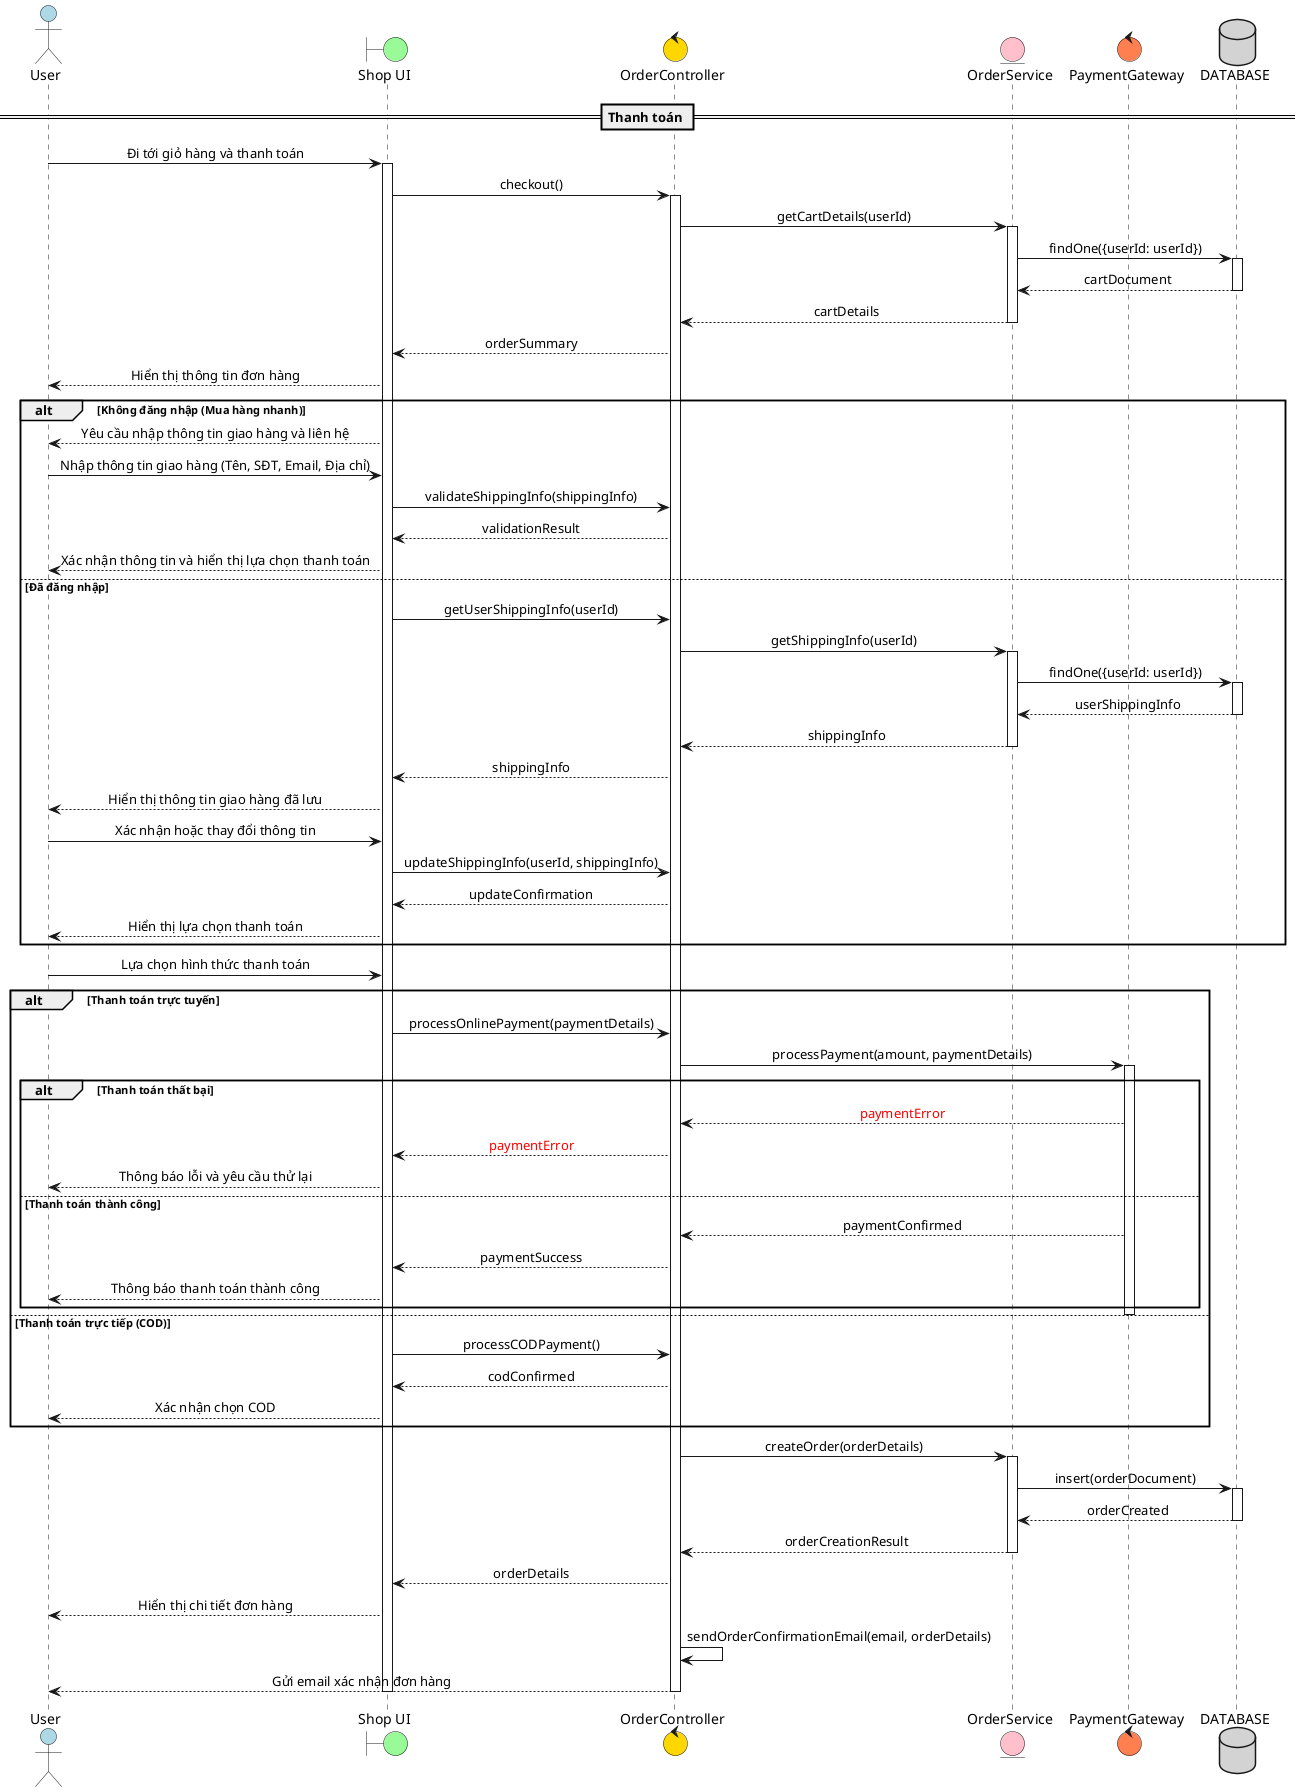 @startuml Thanh toán đơn hàng
skinparam sequenceMessageAlign center
skinparam responseMessageBelowArrow true
skinparam backgroundColor #FFFFFF
skinparam transparentBackground false

actor "User" as User #lightblue
boundary "Shop UI" as UI #palegreen
control "OrderController" as OC #gold
entity "OrderService" as OS #pink
control "PaymentGateway" as PG #coral
database "DATABASE" as DB #lightgray

== Thanh toán ==
User -> UI : Đi tới giỏ hàng và thanh toán
activate UI
UI -> OC : checkout()
activate OC
OC -> OS : getCartDetails(userId)
activate OS
OS -> DB : findOne({userId: userId})
activate DB
DB --> OS : cartDocument
deactivate DB
OS --> OC : cartDetails
deactivate OS
OC --> UI : orderSummary
UI --> User : Hiển thị thông tin đơn hàng

alt Không đăng nhập (Mua hàng nhanh)
    UI --> User : Yêu cầu nhập thông tin giao hàng và liên hệ
    User -> UI : Nhập thông tin giao hàng (Tên, SĐT, Email, Địa chỉ)
    UI -> OC : validateShippingInfo(shippingInfo)
    OC --> UI : validationResult
    UI --> User : Xác nhận thông tin và hiển thị lựa chọn thanh toán
else Đã đăng nhập
    UI -> OC : getUserShippingInfo(userId)
    OC -> OS : getShippingInfo(userId)
    activate OS
    OS -> DB : findOne({userId: userId})
    activate DB
    DB --> OS : userShippingInfo
    deactivate DB
    OS --> OC : shippingInfo
    deactivate OS
    OC --> UI : shippingInfo
    UI --> User : Hiển thị thông tin giao hàng đã lưu
    User -> UI : Xác nhận hoặc thay đổi thông tin
    UI -> OC : updateShippingInfo(userId, shippingInfo)
    OC --> UI : updateConfirmation
    UI --> User : Hiển thị lựa chọn thanh toán
end

User -> UI : Lựa chọn hình thức thanh toán

alt Thanh toán trực tuyến
    UI -> OC : processOnlinePayment(paymentDetails)
    OC -> PG : processPayment(amount, paymentDetails)
    activate PG
    
    alt Thanh toán thất bại
        PG --> OC : <color:red>paymentError</color>
        OC --> UI : <color:red>paymentError</color>
        UI --> User : Thông báo lỗi và yêu cầu thử lại
    else Thanh toán thành công
        PG --> OC : paymentConfirmed
        OC --> UI : paymentSuccess
        UI --> User : Thông báo thanh toán thành công
    end
    deactivate PG
    
else Thanh toán trực tiếp (COD)
    UI -> OC : processCODPayment()
    OC --> UI : codConfirmed
    UI --> User : Xác nhận chọn COD
end

OC -> OS : createOrder(orderDetails)
activate OS
OS -> DB : insert(orderDocument)
activate DB
DB --> OS : orderCreated
deactivate DB
OS --> OC : orderCreationResult
deactivate OS
OC --> UI : orderDetails
UI --> User : Hiển thị chi tiết đơn hàng
OC -> OC : sendOrderConfirmationEmail(email, orderDetails)
OC --> User : Gửi email xác nhận đơn hàng
deactivate OC
deactivate UI
@enduml